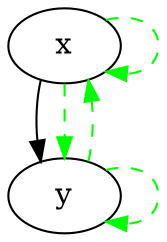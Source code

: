digraph fback_2nodes {
x->y;
x->y[color=green, style=dashed];
y->x[color=green, style=dashed];
y->y[color=green, style=dashed];
x->x[color=green, style=dashed];
}